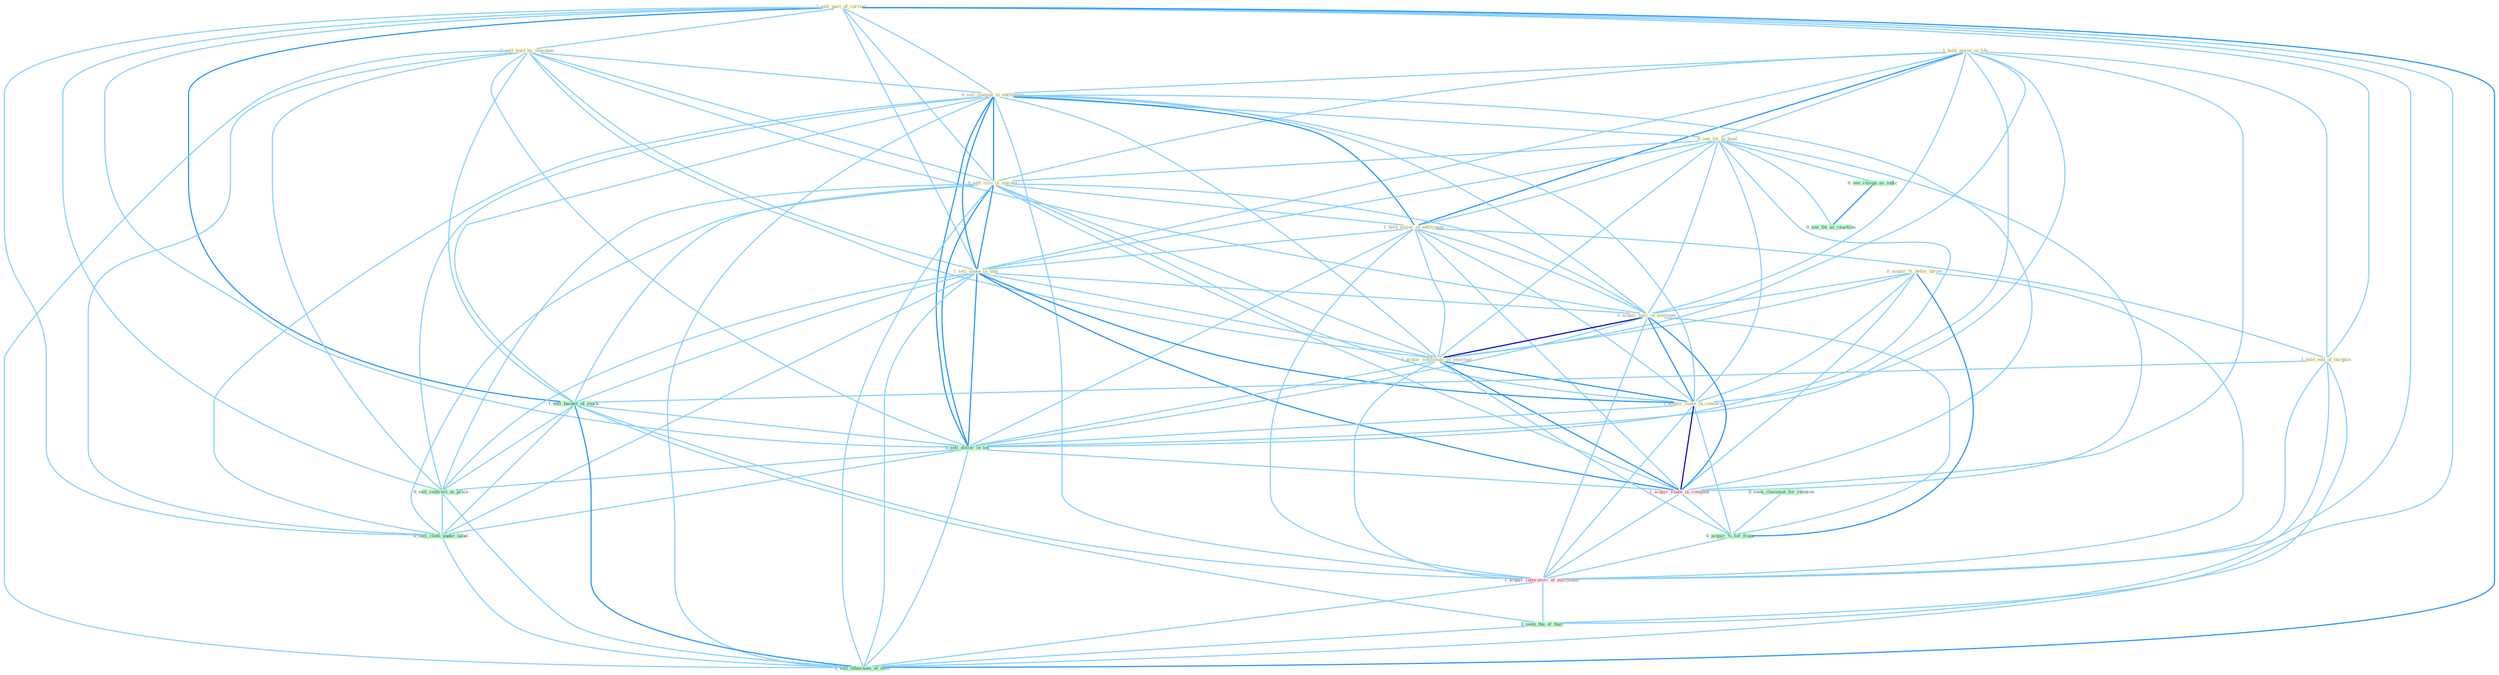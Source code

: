 Graph G{ 
    node
    [shape=polygon,style=filled,width=.5,height=.06,color="#BDFCC9",fixedsize=true,fontsize=4,
    fontcolor="#2f4f4f"];
    {node
    [color="#ffffe0", fontcolor="#8b7d6b"] "1_hold_anyon_in_life " "1_sell_part_of_carrier " "0_sell_hold_by_yearnum " "0_sell_comput_in_entitynam " "0_see_lot_in_kind " "0_acquir_%_befor_throw " "0_sell_issu_in_market " "1_hold_major_in_entitynam " "1_sell_stake_in_unit " "0_acquir_busi_in_yearnum " "0_acquir_entitynam_in_yearnum " "1_hold_end_of_bargain " "1_acquir_stake_in_concern "}
{node [color="#fff0f5", fontcolor="#b22222"] "1_acquir_stake_in_compani " "1_acquir_laboratori_of_entitynam "}
edge [color="#B0E2FF"];

	"1_hold_anyon_in_life " -- "0_sell_comput_in_entitynam " [w="1", color="#87cefa" ];
	"1_hold_anyon_in_life " -- "0_see_lot_in_kind " [w="1", color="#87cefa" ];
	"1_hold_anyon_in_life " -- "0_sell_issu_in_market " [w="1", color="#87cefa" ];
	"1_hold_anyon_in_life " -- "1_hold_major_in_entitynam " [w="2", color="#1e90ff" , len=0.8];
	"1_hold_anyon_in_life " -- "1_sell_stake_in_unit " [w="1", color="#87cefa" ];
	"1_hold_anyon_in_life " -- "0_acquir_busi_in_yearnum " [w="1", color="#87cefa" ];
	"1_hold_anyon_in_life " -- "0_acquir_entitynam_in_yearnum " [w="1", color="#87cefa" ];
	"1_hold_anyon_in_life " -- "1_hold_end_of_bargain " [w="1", color="#87cefa" ];
	"1_hold_anyon_in_life " -- "1_acquir_stake_in_concern " [w="1", color="#87cefa" ];
	"1_hold_anyon_in_life " -- "0_sell_dollar_in_lot " [w="1", color="#87cefa" ];
	"1_hold_anyon_in_life " -- "1_acquir_stake_in_compani " [w="1", color="#87cefa" ];
	"1_sell_part_of_carrier " -- "0_sell_hold_by_yearnum " [w="1", color="#87cefa" ];
	"1_sell_part_of_carrier " -- "0_sell_comput_in_entitynam " [w="1", color="#87cefa" ];
	"1_sell_part_of_carrier " -- "0_sell_issu_in_market " [w="1", color="#87cefa" ];
	"1_sell_part_of_carrier " -- "1_sell_stake_in_unit " [w="1", color="#87cefa" ];
	"1_sell_part_of_carrier " -- "1_hold_end_of_bargain " [w="1", color="#87cefa" ];
	"1_sell_part_of_carrier " -- "1_sell_basket_of_stock " [w="2", color="#1e90ff" , len=0.8];
	"1_sell_part_of_carrier " -- "0_sell_dollar_in_lot " [w="1", color="#87cefa" ];
	"1_sell_part_of_carrier " -- "0_sell_contract_at_price " [w="1", color="#87cefa" ];
	"1_sell_part_of_carrier " -- "1_acquir_laboratori_of_entitynam " [w="1", color="#87cefa" ];
	"1_sell_part_of_carrier " -- "0_sell_cloth_under_label " [w="1", color="#87cefa" ];
	"1_sell_part_of_carrier " -- "1_seen_the_of_that " [w="1", color="#87cefa" ];
	"1_sell_part_of_carrier " -- "1_sell_othernum_of_offic " [w="2", color="#1e90ff" , len=0.8];
	"0_sell_hold_by_yearnum " -- "0_sell_comput_in_entitynam " [w="1", color="#87cefa" ];
	"0_sell_hold_by_yearnum " -- "0_sell_issu_in_market " [w="1", color="#87cefa" ];
	"0_sell_hold_by_yearnum " -- "1_sell_stake_in_unit " [w="1", color="#87cefa" ];
	"0_sell_hold_by_yearnum " -- "0_acquir_busi_in_yearnum " [w="1", color="#87cefa" ];
	"0_sell_hold_by_yearnum " -- "0_acquir_entitynam_in_yearnum " [w="1", color="#87cefa" ];
	"0_sell_hold_by_yearnum " -- "1_sell_basket_of_stock " [w="1", color="#87cefa" ];
	"0_sell_hold_by_yearnum " -- "0_sell_dollar_in_lot " [w="1", color="#87cefa" ];
	"0_sell_hold_by_yearnum " -- "0_sell_contract_at_price " [w="1", color="#87cefa" ];
	"0_sell_hold_by_yearnum " -- "0_sell_cloth_under_label " [w="1", color="#87cefa" ];
	"0_sell_hold_by_yearnum " -- "1_sell_othernum_of_offic " [w="1", color="#87cefa" ];
	"0_sell_comput_in_entitynam " -- "0_see_lot_in_kind " [w="1", color="#87cefa" ];
	"0_sell_comput_in_entitynam " -- "0_sell_issu_in_market " [w="2", color="#1e90ff" , len=0.8];
	"0_sell_comput_in_entitynam " -- "1_hold_major_in_entitynam " [w="2", color="#1e90ff" , len=0.8];
	"0_sell_comput_in_entitynam " -- "1_sell_stake_in_unit " [w="2", color="#1e90ff" , len=0.8];
	"0_sell_comput_in_entitynam " -- "0_acquir_busi_in_yearnum " [w="1", color="#87cefa" ];
	"0_sell_comput_in_entitynam " -- "0_acquir_entitynam_in_yearnum " [w="1", color="#87cefa" ];
	"0_sell_comput_in_entitynam " -- "1_acquir_stake_in_concern " [w="1", color="#87cefa" ];
	"0_sell_comput_in_entitynam " -- "1_sell_basket_of_stock " [w="1", color="#87cefa" ];
	"0_sell_comput_in_entitynam " -- "0_sell_dollar_in_lot " [w="2", color="#1e90ff" , len=0.8];
	"0_sell_comput_in_entitynam " -- "1_acquir_stake_in_compani " [w="1", color="#87cefa" ];
	"0_sell_comput_in_entitynam " -- "0_sell_contract_at_price " [w="1", color="#87cefa" ];
	"0_sell_comput_in_entitynam " -- "1_acquir_laboratori_of_entitynam " [w="1", color="#87cefa" ];
	"0_sell_comput_in_entitynam " -- "0_sell_cloth_under_label " [w="1", color="#87cefa" ];
	"0_sell_comput_in_entitynam " -- "1_sell_othernum_of_offic " [w="1", color="#87cefa" ];
	"0_see_lot_in_kind " -- "0_sell_issu_in_market " [w="1", color="#87cefa" ];
	"0_see_lot_in_kind " -- "1_hold_major_in_entitynam " [w="1", color="#87cefa" ];
	"0_see_lot_in_kind " -- "1_sell_stake_in_unit " [w="1", color="#87cefa" ];
	"0_see_lot_in_kind " -- "0_acquir_busi_in_yearnum " [w="1", color="#87cefa" ];
	"0_see_lot_in_kind " -- "0_acquir_entitynam_in_yearnum " [w="1", color="#87cefa" ];
	"0_see_lot_in_kind " -- "1_acquir_stake_in_concern " [w="1", color="#87cefa" ];
	"0_see_lot_in_kind " -- "0_sell_dollar_in_lot " [w="1", color="#87cefa" ];
	"0_see_lot_in_kind " -- "0_see_resign_as_indic " [w="1", color="#87cefa" ];
	"0_see_lot_in_kind " -- "1_acquir_stake_in_compani " [w="1", color="#87cefa" ];
	"0_see_lot_in_kind " -- "0_see_thi_as_reaction " [w="1", color="#87cefa" ];
	"0_acquir_%_befor_throw " -- "0_acquir_busi_in_yearnum " [w="1", color="#87cefa" ];
	"0_acquir_%_befor_throw " -- "0_acquir_entitynam_in_yearnum " [w="1", color="#87cefa" ];
	"0_acquir_%_befor_throw " -- "1_acquir_stake_in_concern " [w="1", color="#87cefa" ];
	"0_acquir_%_befor_throw " -- "1_acquir_stake_in_compani " [w="1", color="#87cefa" ];
	"0_acquir_%_befor_throw " -- "0_acquir_%_for_franc " [w="2", color="#1e90ff" , len=0.8];
	"0_acquir_%_befor_throw " -- "1_acquir_laboratori_of_entitynam " [w="1", color="#87cefa" ];
	"0_sell_issu_in_market " -- "1_hold_major_in_entitynam " [w="1", color="#87cefa" ];
	"0_sell_issu_in_market " -- "1_sell_stake_in_unit " [w="2", color="#1e90ff" , len=0.8];
	"0_sell_issu_in_market " -- "0_acquir_busi_in_yearnum " [w="1", color="#87cefa" ];
	"0_sell_issu_in_market " -- "0_acquir_entitynam_in_yearnum " [w="1", color="#87cefa" ];
	"0_sell_issu_in_market " -- "1_acquir_stake_in_concern " [w="1", color="#87cefa" ];
	"0_sell_issu_in_market " -- "1_sell_basket_of_stock " [w="1", color="#87cefa" ];
	"0_sell_issu_in_market " -- "0_sell_dollar_in_lot " [w="2", color="#1e90ff" , len=0.8];
	"0_sell_issu_in_market " -- "1_acquir_stake_in_compani " [w="1", color="#87cefa" ];
	"0_sell_issu_in_market " -- "0_sell_contract_at_price " [w="1", color="#87cefa" ];
	"0_sell_issu_in_market " -- "0_sell_cloth_under_label " [w="1", color="#87cefa" ];
	"0_sell_issu_in_market " -- "1_sell_othernum_of_offic " [w="1", color="#87cefa" ];
	"1_hold_major_in_entitynam " -- "1_sell_stake_in_unit " [w="1", color="#87cefa" ];
	"1_hold_major_in_entitynam " -- "0_acquir_busi_in_yearnum " [w="1", color="#87cefa" ];
	"1_hold_major_in_entitynam " -- "0_acquir_entitynam_in_yearnum " [w="1", color="#87cefa" ];
	"1_hold_major_in_entitynam " -- "1_hold_end_of_bargain " [w="1", color="#87cefa" ];
	"1_hold_major_in_entitynam " -- "1_acquir_stake_in_concern " [w="1", color="#87cefa" ];
	"1_hold_major_in_entitynam " -- "0_sell_dollar_in_lot " [w="1", color="#87cefa" ];
	"1_hold_major_in_entitynam " -- "1_acquir_stake_in_compani " [w="1", color="#87cefa" ];
	"1_hold_major_in_entitynam " -- "1_acquir_laboratori_of_entitynam " [w="1", color="#87cefa" ];
	"1_sell_stake_in_unit " -- "0_acquir_busi_in_yearnum " [w="1", color="#87cefa" ];
	"1_sell_stake_in_unit " -- "0_acquir_entitynam_in_yearnum " [w="1", color="#87cefa" ];
	"1_sell_stake_in_unit " -- "1_acquir_stake_in_concern " [w="2", color="#1e90ff" , len=0.8];
	"1_sell_stake_in_unit " -- "1_sell_basket_of_stock " [w="1", color="#87cefa" ];
	"1_sell_stake_in_unit " -- "0_sell_dollar_in_lot " [w="2", color="#1e90ff" , len=0.8];
	"1_sell_stake_in_unit " -- "1_acquir_stake_in_compani " [w="2", color="#1e90ff" , len=0.8];
	"1_sell_stake_in_unit " -- "0_sell_contract_at_price " [w="1", color="#87cefa" ];
	"1_sell_stake_in_unit " -- "0_sell_cloth_under_label " [w="1", color="#87cefa" ];
	"1_sell_stake_in_unit " -- "1_sell_othernum_of_offic " [w="1", color="#87cefa" ];
	"0_acquir_busi_in_yearnum " -- "0_acquir_entitynam_in_yearnum " [w="3", color="#0000cd" , len=0.6];
	"0_acquir_busi_in_yearnum " -- "1_acquir_stake_in_concern " [w="2", color="#1e90ff" , len=0.8];
	"0_acquir_busi_in_yearnum " -- "0_sell_dollar_in_lot " [w="1", color="#87cefa" ];
	"0_acquir_busi_in_yearnum " -- "1_acquir_stake_in_compani " [w="2", color="#1e90ff" , len=0.8];
	"0_acquir_busi_in_yearnum " -- "0_acquir_%_for_franc " [w="1", color="#87cefa" ];
	"0_acquir_busi_in_yearnum " -- "1_acquir_laboratori_of_entitynam " [w="1", color="#87cefa" ];
	"0_acquir_entitynam_in_yearnum " -- "1_acquir_stake_in_concern " [w="2", color="#1e90ff" , len=0.8];
	"0_acquir_entitynam_in_yearnum " -- "0_sell_dollar_in_lot " [w="1", color="#87cefa" ];
	"0_acquir_entitynam_in_yearnum " -- "1_acquir_stake_in_compani " [w="2", color="#1e90ff" , len=0.8];
	"0_acquir_entitynam_in_yearnum " -- "0_acquir_%_for_franc " [w="1", color="#87cefa" ];
	"0_acquir_entitynam_in_yearnum " -- "1_acquir_laboratori_of_entitynam " [w="1", color="#87cefa" ];
	"1_hold_end_of_bargain " -- "1_sell_basket_of_stock " [w="1", color="#87cefa" ];
	"1_hold_end_of_bargain " -- "1_acquir_laboratori_of_entitynam " [w="1", color="#87cefa" ];
	"1_hold_end_of_bargain " -- "1_seen_the_of_that " [w="1", color="#87cefa" ];
	"1_hold_end_of_bargain " -- "1_sell_othernum_of_offic " [w="1", color="#87cefa" ];
	"1_acquir_stake_in_concern " -- "0_sell_dollar_in_lot " [w="1", color="#87cefa" ];
	"1_acquir_stake_in_concern " -- "1_acquir_stake_in_compani " [w="3", color="#0000cd" , len=0.6];
	"1_acquir_stake_in_concern " -- "0_acquir_%_for_franc " [w="1", color="#87cefa" ];
	"1_acquir_stake_in_concern " -- "1_acquir_laboratori_of_entitynam " [w="1", color="#87cefa" ];
	"0_seek_classmat_for_reunion " -- "0_acquir_%_for_franc " [w="1", color="#87cefa" ];
	"1_sell_basket_of_stock " -- "0_sell_dollar_in_lot " [w="1", color="#87cefa" ];
	"1_sell_basket_of_stock " -- "0_sell_contract_at_price " [w="1", color="#87cefa" ];
	"1_sell_basket_of_stock " -- "1_acquir_laboratori_of_entitynam " [w="1", color="#87cefa" ];
	"1_sell_basket_of_stock " -- "0_sell_cloth_under_label " [w="1", color="#87cefa" ];
	"1_sell_basket_of_stock " -- "1_seen_the_of_that " [w="1", color="#87cefa" ];
	"1_sell_basket_of_stock " -- "1_sell_othernum_of_offic " [w="2", color="#1e90ff" , len=0.8];
	"0_sell_dollar_in_lot " -- "1_acquir_stake_in_compani " [w="1", color="#87cefa" ];
	"0_sell_dollar_in_lot " -- "0_sell_contract_at_price " [w="1", color="#87cefa" ];
	"0_sell_dollar_in_lot " -- "0_sell_cloth_under_label " [w="1", color="#87cefa" ];
	"0_sell_dollar_in_lot " -- "1_sell_othernum_of_offic " [w="1", color="#87cefa" ];
	"0_see_resign_as_indic " -- "0_see_thi_as_reaction " [w="2", color="#1e90ff" , len=0.8];
	"1_acquir_stake_in_compani " -- "0_acquir_%_for_franc " [w="1", color="#87cefa" ];
	"1_acquir_stake_in_compani " -- "1_acquir_laboratori_of_entitynam " [w="1", color="#87cefa" ];
	"0_acquir_%_for_franc " -- "1_acquir_laboratori_of_entitynam " [w="1", color="#87cefa" ];
	"0_sell_contract_at_price " -- "0_sell_cloth_under_label " [w="1", color="#87cefa" ];
	"0_sell_contract_at_price " -- "1_sell_othernum_of_offic " [w="1", color="#87cefa" ];
	"1_acquir_laboratori_of_entitynam " -- "1_seen_the_of_that " [w="1", color="#87cefa" ];
	"1_acquir_laboratori_of_entitynam " -- "1_sell_othernum_of_offic " [w="1", color="#87cefa" ];
	"0_sell_cloth_under_label " -- "1_sell_othernum_of_offic " [w="1", color="#87cefa" ];
	"1_seen_the_of_that " -- "1_sell_othernum_of_offic " [w="1", color="#87cefa" ];
}